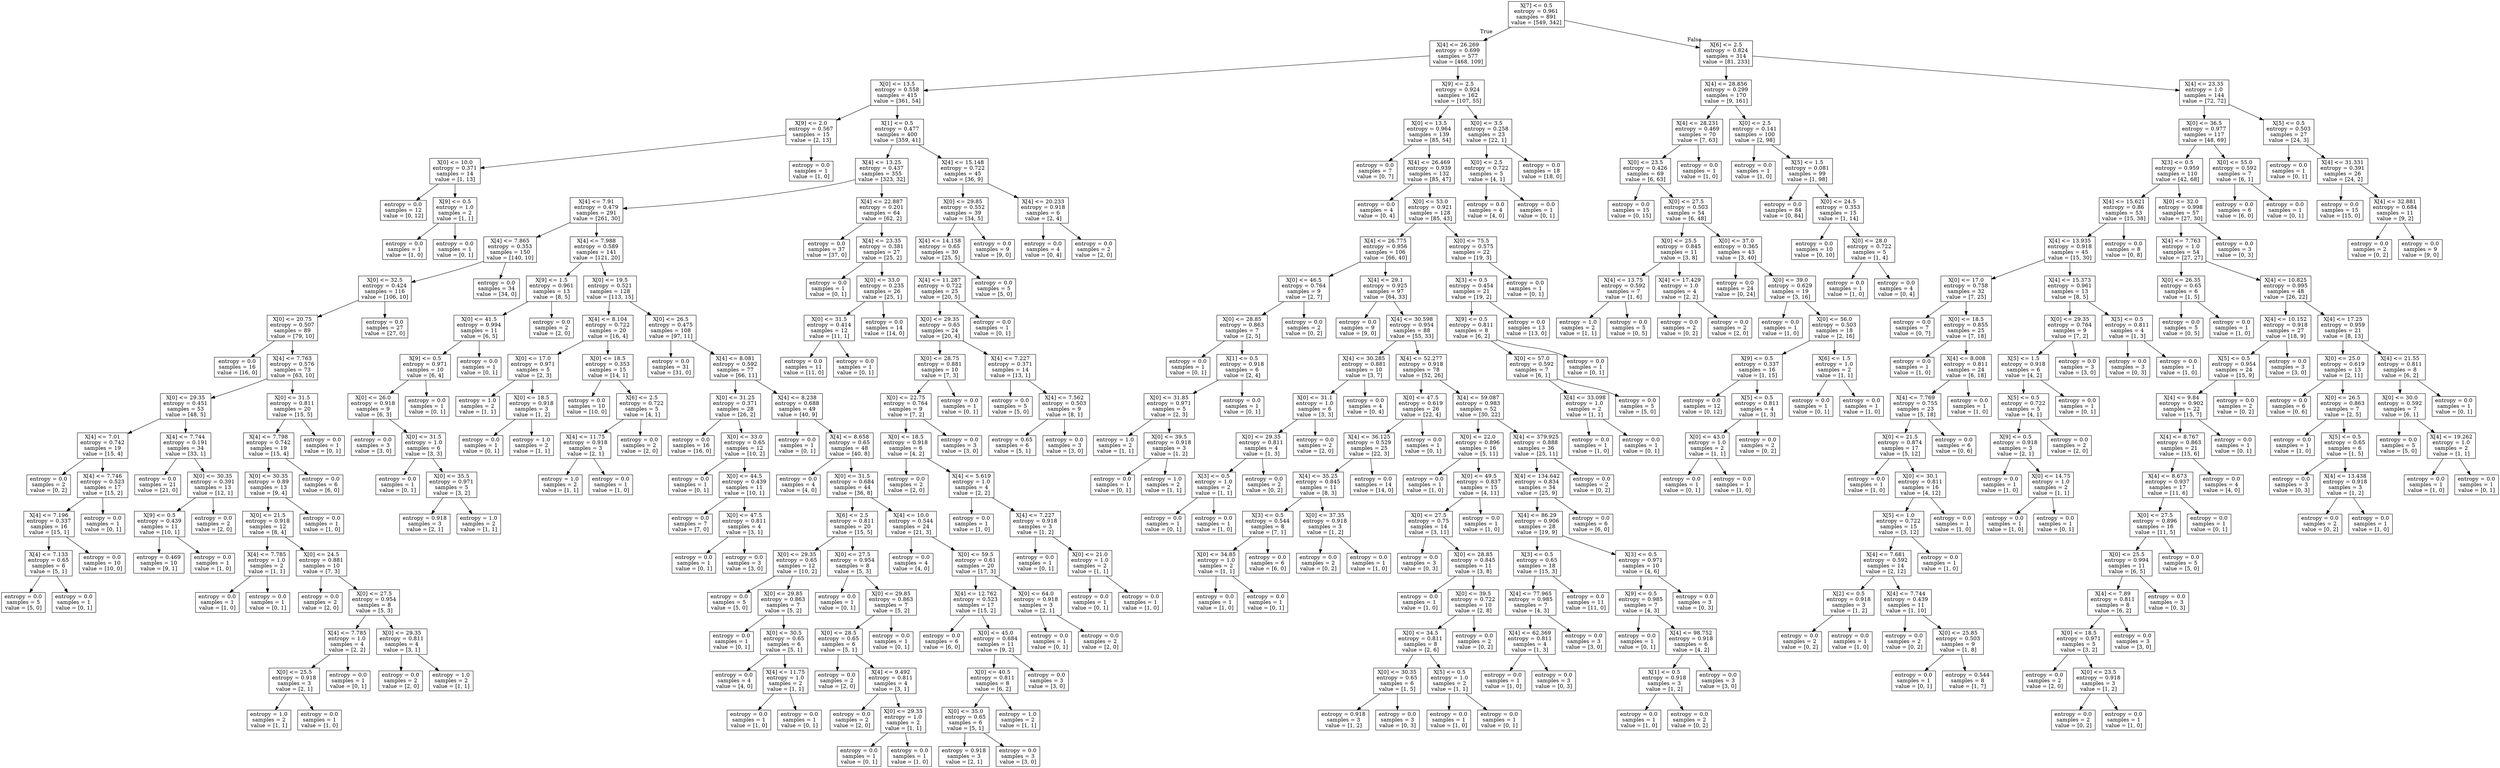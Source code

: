 digraph Tree {
node [shape=box] ;
0 [label="X[7] <= 0.5\nentropy = 0.961\nsamples = 891\nvalue = [549, 342]"] ;
1 [label="X[4] <= 26.269\nentropy = 0.699\nsamples = 577\nvalue = [468, 109]"] ;
0 -> 1 [labeldistance=2.5, labelangle=45, headlabel="True"] ;
2 [label="X[0] <= 13.5\nentropy = 0.558\nsamples = 415\nvalue = [361, 54]"] ;
1 -> 2 ;
3 [label="X[9] <= 2.0\nentropy = 0.567\nsamples = 15\nvalue = [2, 13]"] ;
2 -> 3 ;
4 [label="X[0] <= 10.0\nentropy = 0.371\nsamples = 14\nvalue = [1, 13]"] ;
3 -> 4 ;
5 [label="entropy = 0.0\nsamples = 12\nvalue = [0, 12]"] ;
4 -> 5 ;
6 [label="X[9] <= 0.5\nentropy = 1.0\nsamples = 2\nvalue = [1, 1]"] ;
4 -> 6 ;
7 [label="entropy = 0.0\nsamples = 1\nvalue = [1, 0]"] ;
6 -> 7 ;
8 [label="entropy = 0.0\nsamples = 1\nvalue = [0, 1]"] ;
6 -> 8 ;
9 [label="entropy = 0.0\nsamples = 1\nvalue = [1, 0]"] ;
3 -> 9 ;
10 [label="X[1] <= 0.5\nentropy = 0.477\nsamples = 400\nvalue = [359, 41]"] ;
2 -> 10 ;
11 [label="X[4] <= 13.25\nentropy = 0.437\nsamples = 355\nvalue = [323, 32]"] ;
10 -> 11 ;
12 [label="X[4] <= 7.91\nentropy = 0.479\nsamples = 291\nvalue = [261, 30]"] ;
11 -> 12 ;
13 [label="X[4] <= 7.865\nentropy = 0.353\nsamples = 150\nvalue = [140, 10]"] ;
12 -> 13 ;
14 [label="X[0] <= 32.5\nentropy = 0.424\nsamples = 116\nvalue = [106, 10]"] ;
13 -> 14 ;
15 [label="X[0] <= 20.75\nentropy = 0.507\nsamples = 89\nvalue = [79, 10]"] ;
14 -> 15 ;
16 [label="entropy = 0.0\nsamples = 16\nvalue = [16, 0]"] ;
15 -> 16 ;
17 [label="X[4] <= 7.763\nentropy = 0.576\nsamples = 73\nvalue = [63, 10]"] ;
15 -> 17 ;
18 [label="X[0] <= 29.35\nentropy = 0.451\nsamples = 53\nvalue = [48, 5]"] ;
17 -> 18 ;
19 [label="X[4] <= 7.01\nentropy = 0.742\nsamples = 19\nvalue = [15, 4]"] ;
18 -> 19 ;
20 [label="entropy = 0.0\nsamples = 2\nvalue = [0, 2]"] ;
19 -> 20 ;
21 [label="X[4] <= 7.746\nentropy = 0.523\nsamples = 17\nvalue = [15, 2]"] ;
19 -> 21 ;
22 [label="X[4] <= 7.196\nentropy = 0.337\nsamples = 16\nvalue = [15, 1]"] ;
21 -> 22 ;
23 [label="X[4] <= 7.133\nentropy = 0.65\nsamples = 6\nvalue = [5, 1]"] ;
22 -> 23 ;
24 [label="entropy = 0.0\nsamples = 5\nvalue = [5, 0]"] ;
23 -> 24 ;
25 [label="entropy = 0.0\nsamples = 1\nvalue = [0, 1]"] ;
23 -> 25 ;
26 [label="entropy = 0.0\nsamples = 10\nvalue = [10, 0]"] ;
22 -> 26 ;
27 [label="entropy = 0.0\nsamples = 1\nvalue = [0, 1]"] ;
21 -> 27 ;
28 [label="X[4] <= 7.744\nentropy = 0.191\nsamples = 34\nvalue = [33, 1]"] ;
18 -> 28 ;
29 [label="entropy = 0.0\nsamples = 21\nvalue = [21, 0]"] ;
28 -> 29 ;
30 [label="X[0] <= 30.35\nentropy = 0.391\nsamples = 13\nvalue = [12, 1]"] ;
28 -> 30 ;
31 [label="X[9] <= 0.5\nentropy = 0.439\nsamples = 11\nvalue = [10, 1]"] ;
30 -> 31 ;
32 [label="entropy = 0.469\nsamples = 10\nvalue = [9, 1]"] ;
31 -> 32 ;
33 [label="entropy = 0.0\nsamples = 1\nvalue = [1, 0]"] ;
31 -> 33 ;
34 [label="entropy = 0.0\nsamples = 2\nvalue = [2, 0]"] ;
30 -> 34 ;
35 [label="X[0] <= 31.5\nentropy = 0.811\nsamples = 20\nvalue = [15, 5]"] ;
17 -> 35 ;
36 [label="X[4] <= 7.798\nentropy = 0.742\nsamples = 19\nvalue = [15, 4]"] ;
35 -> 36 ;
37 [label="X[0] <= 30.35\nentropy = 0.89\nsamples = 13\nvalue = [9, 4]"] ;
36 -> 37 ;
38 [label="X[0] <= 21.5\nentropy = 0.918\nsamples = 12\nvalue = [8, 4]"] ;
37 -> 38 ;
39 [label="X[4] <= 7.785\nentropy = 1.0\nsamples = 2\nvalue = [1, 1]"] ;
38 -> 39 ;
40 [label="entropy = 0.0\nsamples = 1\nvalue = [1, 0]"] ;
39 -> 40 ;
41 [label="entropy = 0.0\nsamples = 1\nvalue = [0, 1]"] ;
39 -> 41 ;
42 [label="X[0] <= 24.5\nentropy = 0.881\nsamples = 10\nvalue = [7, 3]"] ;
38 -> 42 ;
43 [label="entropy = 0.0\nsamples = 2\nvalue = [2, 0]"] ;
42 -> 43 ;
44 [label="X[0] <= 27.5\nentropy = 0.954\nsamples = 8\nvalue = [5, 3]"] ;
42 -> 44 ;
45 [label="X[4] <= 7.785\nentropy = 1.0\nsamples = 4\nvalue = [2, 2]"] ;
44 -> 45 ;
46 [label="X[0] <= 25.5\nentropy = 0.918\nsamples = 3\nvalue = [2, 1]"] ;
45 -> 46 ;
47 [label="entropy = 1.0\nsamples = 2\nvalue = [1, 1]"] ;
46 -> 47 ;
48 [label="entropy = 0.0\nsamples = 1\nvalue = [1, 0]"] ;
46 -> 48 ;
49 [label="entropy = 0.0\nsamples = 1\nvalue = [0, 1]"] ;
45 -> 49 ;
50 [label="X[0] <= 29.35\nentropy = 0.811\nsamples = 4\nvalue = [3, 1]"] ;
44 -> 50 ;
51 [label="entropy = 0.0\nsamples = 2\nvalue = [2, 0]"] ;
50 -> 51 ;
52 [label="entropy = 1.0\nsamples = 2\nvalue = [1, 1]"] ;
50 -> 52 ;
53 [label="entropy = 0.0\nsamples = 1\nvalue = [1, 0]"] ;
37 -> 53 ;
54 [label="entropy = 0.0\nsamples = 6\nvalue = [6, 0]"] ;
36 -> 54 ;
55 [label="entropy = 0.0\nsamples = 1\nvalue = [0, 1]"] ;
35 -> 55 ;
56 [label="entropy = 0.0\nsamples = 27\nvalue = [27, 0]"] ;
14 -> 56 ;
57 [label="entropy = 0.0\nsamples = 34\nvalue = [34, 0]"] ;
13 -> 57 ;
58 [label="X[4] <= 7.988\nentropy = 0.589\nsamples = 141\nvalue = [121, 20]"] ;
12 -> 58 ;
59 [label="X[9] <= 1.5\nentropy = 0.961\nsamples = 13\nvalue = [8, 5]"] ;
58 -> 59 ;
60 [label="X[0] <= 41.5\nentropy = 0.994\nsamples = 11\nvalue = [6, 5]"] ;
59 -> 60 ;
61 [label="X[9] <= 0.5\nentropy = 0.971\nsamples = 10\nvalue = [6, 4]"] ;
60 -> 61 ;
62 [label="X[0] <= 26.0\nentropy = 0.918\nsamples = 9\nvalue = [6, 3]"] ;
61 -> 62 ;
63 [label="entropy = 0.0\nsamples = 3\nvalue = [3, 0]"] ;
62 -> 63 ;
64 [label="X[0] <= 31.5\nentropy = 1.0\nsamples = 6\nvalue = [3, 3]"] ;
62 -> 64 ;
65 [label="entropy = 0.0\nsamples = 1\nvalue = [0, 1]"] ;
64 -> 65 ;
66 [label="X[0] <= 35.5\nentropy = 0.971\nsamples = 5\nvalue = [3, 2]"] ;
64 -> 66 ;
67 [label="entropy = 0.918\nsamples = 3\nvalue = [2, 1]"] ;
66 -> 67 ;
68 [label="entropy = 1.0\nsamples = 2\nvalue = [1, 1]"] ;
66 -> 68 ;
69 [label="entropy = 0.0\nsamples = 1\nvalue = [0, 1]"] ;
61 -> 69 ;
70 [label="entropy = 0.0\nsamples = 1\nvalue = [0, 1]"] ;
60 -> 70 ;
71 [label="entropy = 0.0\nsamples = 2\nvalue = [2, 0]"] ;
59 -> 71 ;
72 [label="X[0] <= 19.5\nentropy = 0.521\nsamples = 128\nvalue = [113, 15]"] ;
58 -> 72 ;
73 [label="X[4] <= 8.104\nentropy = 0.722\nsamples = 20\nvalue = [16, 4]"] ;
72 -> 73 ;
74 [label="X[0] <= 17.0\nentropy = 0.971\nsamples = 5\nvalue = [2, 3]"] ;
73 -> 74 ;
75 [label="entropy = 1.0\nsamples = 2\nvalue = [1, 1]"] ;
74 -> 75 ;
76 [label="X[0] <= 18.5\nentropy = 0.918\nsamples = 3\nvalue = [1, 2]"] ;
74 -> 76 ;
77 [label="entropy = 0.0\nsamples = 1\nvalue = [0, 1]"] ;
76 -> 77 ;
78 [label="entropy = 1.0\nsamples = 2\nvalue = [1, 1]"] ;
76 -> 78 ;
79 [label="X[0] <= 18.5\nentropy = 0.353\nsamples = 15\nvalue = [14, 1]"] ;
73 -> 79 ;
80 [label="entropy = 0.0\nsamples = 10\nvalue = [10, 0]"] ;
79 -> 80 ;
81 [label="X[6] <= 2.5\nentropy = 0.722\nsamples = 5\nvalue = [4, 1]"] ;
79 -> 81 ;
82 [label="X[4] <= 11.75\nentropy = 0.918\nsamples = 3\nvalue = [2, 1]"] ;
81 -> 82 ;
83 [label="entropy = 1.0\nsamples = 2\nvalue = [1, 1]"] ;
82 -> 83 ;
84 [label="entropy = 0.0\nsamples = 1\nvalue = [1, 0]"] ;
82 -> 84 ;
85 [label="entropy = 0.0\nsamples = 2\nvalue = [2, 0]"] ;
81 -> 85 ;
86 [label="X[0] <= 26.5\nentropy = 0.475\nsamples = 108\nvalue = [97, 11]"] ;
72 -> 86 ;
87 [label="entropy = 0.0\nsamples = 31\nvalue = [31, 0]"] ;
86 -> 87 ;
88 [label="X[4] <= 8.081\nentropy = 0.592\nsamples = 77\nvalue = [66, 11]"] ;
86 -> 88 ;
89 [label="X[0] <= 31.25\nentropy = 0.371\nsamples = 28\nvalue = [26, 2]"] ;
88 -> 89 ;
90 [label="entropy = 0.0\nsamples = 16\nvalue = [16, 0]"] ;
89 -> 90 ;
91 [label="X[0] <= 33.0\nentropy = 0.65\nsamples = 12\nvalue = [10, 2]"] ;
89 -> 91 ;
92 [label="entropy = 0.0\nsamples = 1\nvalue = [0, 1]"] ;
91 -> 92 ;
93 [label="X[0] <= 44.5\nentropy = 0.439\nsamples = 11\nvalue = [10, 1]"] ;
91 -> 93 ;
94 [label="entropy = 0.0\nsamples = 7\nvalue = [7, 0]"] ;
93 -> 94 ;
95 [label="X[0] <= 47.5\nentropy = 0.811\nsamples = 4\nvalue = [3, 1]"] ;
93 -> 95 ;
96 [label="entropy = 0.0\nsamples = 1\nvalue = [0, 1]"] ;
95 -> 96 ;
97 [label="entropy = 0.0\nsamples = 3\nvalue = [3, 0]"] ;
95 -> 97 ;
98 [label="X[4] <= 8.238\nentropy = 0.688\nsamples = 49\nvalue = [40, 9]"] ;
88 -> 98 ;
99 [label="entropy = 0.0\nsamples = 1\nvalue = [0, 1]"] ;
98 -> 99 ;
100 [label="X[4] <= 8.658\nentropy = 0.65\nsamples = 48\nvalue = [40, 8]"] ;
98 -> 100 ;
101 [label="entropy = 0.0\nsamples = 4\nvalue = [4, 0]"] ;
100 -> 101 ;
102 [label="X[0] <= 31.5\nentropy = 0.684\nsamples = 44\nvalue = [36, 8]"] ;
100 -> 102 ;
103 [label="X[6] <= 2.5\nentropy = 0.811\nsamples = 20\nvalue = [15, 5]"] ;
102 -> 103 ;
104 [label="X[0] <= 29.35\nentropy = 0.65\nsamples = 12\nvalue = [10, 2]"] ;
103 -> 104 ;
105 [label="entropy = 0.0\nsamples = 5\nvalue = [5, 0]"] ;
104 -> 105 ;
106 [label="X[0] <= 29.85\nentropy = 0.863\nsamples = 7\nvalue = [5, 2]"] ;
104 -> 106 ;
107 [label="entropy = 0.0\nsamples = 1\nvalue = [0, 1]"] ;
106 -> 107 ;
108 [label="X[0] <= 30.5\nentropy = 0.65\nsamples = 6\nvalue = [5, 1]"] ;
106 -> 108 ;
109 [label="entropy = 0.0\nsamples = 4\nvalue = [4, 0]"] ;
108 -> 109 ;
110 [label="X[4] <= 11.75\nentropy = 1.0\nsamples = 2\nvalue = [1, 1]"] ;
108 -> 110 ;
111 [label="entropy = 0.0\nsamples = 1\nvalue = [1, 0]"] ;
110 -> 111 ;
112 [label="entropy = 0.0\nsamples = 1\nvalue = [0, 1]"] ;
110 -> 112 ;
113 [label="X[0] <= 27.5\nentropy = 0.954\nsamples = 8\nvalue = [5, 3]"] ;
103 -> 113 ;
114 [label="entropy = 0.0\nsamples = 1\nvalue = [0, 1]"] ;
113 -> 114 ;
115 [label="X[0] <= 29.85\nentropy = 0.863\nsamples = 7\nvalue = [5, 2]"] ;
113 -> 115 ;
116 [label="X[0] <= 28.5\nentropy = 0.65\nsamples = 6\nvalue = [5, 1]"] ;
115 -> 116 ;
117 [label="entropy = 0.0\nsamples = 2\nvalue = [2, 0]"] ;
116 -> 117 ;
118 [label="X[4] <= 9.492\nentropy = 0.811\nsamples = 4\nvalue = [3, 1]"] ;
116 -> 118 ;
119 [label="entropy = 0.0\nsamples = 2\nvalue = [2, 0]"] ;
118 -> 119 ;
120 [label="X[0] <= 29.35\nentropy = 1.0\nsamples = 2\nvalue = [1, 1]"] ;
118 -> 120 ;
121 [label="entropy = 0.0\nsamples = 1\nvalue = [0, 1]"] ;
120 -> 121 ;
122 [label="entropy = 0.0\nsamples = 1\nvalue = [1, 0]"] ;
120 -> 122 ;
123 [label="entropy = 0.0\nsamples = 1\nvalue = [0, 1]"] ;
115 -> 123 ;
124 [label="X[4] <= 10.0\nentropy = 0.544\nsamples = 24\nvalue = [21, 3]"] ;
102 -> 124 ;
125 [label="entropy = 0.0\nsamples = 4\nvalue = [4, 0]"] ;
124 -> 125 ;
126 [label="X[0] <= 59.5\nentropy = 0.61\nsamples = 20\nvalue = [17, 3]"] ;
124 -> 126 ;
127 [label="X[4] <= 12.762\nentropy = 0.523\nsamples = 17\nvalue = [15, 2]"] ;
126 -> 127 ;
128 [label="entropy = 0.0\nsamples = 6\nvalue = [6, 0]"] ;
127 -> 128 ;
129 [label="X[0] <= 45.0\nentropy = 0.684\nsamples = 11\nvalue = [9, 2]"] ;
127 -> 129 ;
130 [label="X[0] <= 40.5\nentropy = 0.811\nsamples = 8\nvalue = [6, 2]"] ;
129 -> 130 ;
131 [label="X[0] <= 35.0\nentropy = 0.65\nsamples = 6\nvalue = [5, 1]"] ;
130 -> 131 ;
132 [label="entropy = 0.918\nsamples = 3\nvalue = [2, 1]"] ;
131 -> 132 ;
133 [label="entropy = 0.0\nsamples = 3\nvalue = [3, 0]"] ;
131 -> 133 ;
134 [label="entropy = 1.0\nsamples = 2\nvalue = [1, 1]"] ;
130 -> 134 ;
135 [label="entropy = 0.0\nsamples = 3\nvalue = [3, 0]"] ;
129 -> 135 ;
136 [label="X[0] <= 64.0\nentropy = 0.918\nsamples = 3\nvalue = [2, 1]"] ;
126 -> 136 ;
137 [label="entropy = 0.0\nsamples = 1\nvalue = [0, 1]"] ;
136 -> 137 ;
138 [label="entropy = 0.0\nsamples = 2\nvalue = [2, 0]"] ;
136 -> 138 ;
139 [label="X[4] <= 22.887\nentropy = 0.201\nsamples = 64\nvalue = [62, 2]"] ;
11 -> 139 ;
140 [label="entropy = 0.0\nsamples = 37\nvalue = [37, 0]"] ;
139 -> 140 ;
141 [label="X[4] <= 23.35\nentropy = 0.381\nsamples = 27\nvalue = [25, 2]"] ;
139 -> 141 ;
142 [label="entropy = 0.0\nsamples = 1\nvalue = [0, 1]"] ;
141 -> 142 ;
143 [label="X[0] <= 33.0\nentropy = 0.235\nsamples = 26\nvalue = [25, 1]"] ;
141 -> 143 ;
144 [label="X[0] <= 31.5\nentropy = 0.414\nsamples = 12\nvalue = [11, 1]"] ;
143 -> 144 ;
145 [label="entropy = 0.0\nsamples = 11\nvalue = [11, 0]"] ;
144 -> 145 ;
146 [label="entropy = 0.0\nsamples = 1\nvalue = [0, 1]"] ;
144 -> 146 ;
147 [label="entropy = 0.0\nsamples = 14\nvalue = [14, 0]"] ;
143 -> 147 ;
148 [label="X[4] <= 15.148\nentropy = 0.722\nsamples = 45\nvalue = [36, 9]"] ;
10 -> 148 ;
149 [label="X[0] <= 29.85\nentropy = 0.552\nsamples = 39\nvalue = [34, 5]"] ;
148 -> 149 ;
150 [label="X[4] <= 14.158\nentropy = 0.65\nsamples = 30\nvalue = [25, 5]"] ;
149 -> 150 ;
151 [label="X[4] <= 11.287\nentropy = 0.722\nsamples = 25\nvalue = [20, 5]"] ;
150 -> 151 ;
152 [label="X[0] <= 29.35\nentropy = 0.65\nsamples = 24\nvalue = [20, 4]"] ;
151 -> 152 ;
153 [label="X[0] <= 28.75\nentropy = 0.881\nsamples = 10\nvalue = [7, 3]"] ;
152 -> 153 ;
154 [label="X[0] <= 22.75\nentropy = 0.764\nsamples = 9\nvalue = [7, 2]"] ;
153 -> 154 ;
155 [label="X[0] <= 18.5\nentropy = 0.918\nsamples = 6\nvalue = [4, 2]"] ;
154 -> 155 ;
156 [label="entropy = 0.0\nsamples = 2\nvalue = [2, 0]"] ;
155 -> 156 ;
157 [label="X[4] <= 5.619\nentropy = 1.0\nsamples = 4\nvalue = [2, 2]"] ;
155 -> 157 ;
158 [label="entropy = 0.0\nsamples = 1\nvalue = [1, 0]"] ;
157 -> 158 ;
159 [label="X[4] <= 7.227\nentropy = 0.918\nsamples = 3\nvalue = [1, 2]"] ;
157 -> 159 ;
160 [label="entropy = 0.0\nsamples = 1\nvalue = [0, 1]"] ;
159 -> 160 ;
161 [label="X[0] <= 21.0\nentropy = 1.0\nsamples = 2\nvalue = [1, 1]"] ;
159 -> 161 ;
162 [label="entropy = 0.0\nsamples = 1\nvalue = [0, 1]"] ;
161 -> 162 ;
163 [label="entropy = 0.0\nsamples = 1\nvalue = [1, 0]"] ;
161 -> 163 ;
164 [label="entropy = 0.0\nsamples = 3\nvalue = [3, 0]"] ;
154 -> 164 ;
165 [label="entropy = 0.0\nsamples = 1\nvalue = [0, 1]"] ;
153 -> 165 ;
166 [label="X[4] <= 7.227\nentropy = 0.371\nsamples = 14\nvalue = [13, 1]"] ;
152 -> 166 ;
167 [label="entropy = 0.0\nsamples = 5\nvalue = [5, 0]"] ;
166 -> 167 ;
168 [label="X[4] <= 7.562\nentropy = 0.503\nsamples = 9\nvalue = [8, 1]"] ;
166 -> 168 ;
169 [label="entropy = 0.65\nsamples = 6\nvalue = [5, 1]"] ;
168 -> 169 ;
170 [label="entropy = 0.0\nsamples = 3\nvalue = [3, 0]"] ;
168 -> 170 ;
171 [label="entropy = 0.0\nsamples = 1\nvalue = [0, 1]"] ;
151 -> 171 ;
172 [label="entropy = 0.0\nsamples = 5\nvalue = [5, 0]"] ;
150 -> 172 ;
173 [label="entropy = 0.0\nsamples = 9\nvalue = [9, 0]"] ;
149 -> 173 ;
174 [label="X[4] <= 20.233\nentropy = 0.918\nsamples = 6\nvalue = [2, 4]"] ;
148 -> 174 ;
175 [label="entropy = 0.0\nsamples = 4\nvalue = [0, 4]"] ;
174 -> 175 ;
176 [label="entropy = 0.0\nsamples = 2\nvalue = [2, 0]"] ;
174 -> 176 ;
177 [label="X[9] <= 2.5\nentropy = 0.924\nsamples = 162\nvalue = [107, 55]"] ;
1 -> 177 ;
178 [label="X[0] <= 13.5\nentropy = 0.964\nsamples = 139\nvalue = [85, 54]"] ;
177 -> 178 ;
179 [label="entropy = 0.0\nsamples = 7\nvalue = [0, 7]"] ;
178 -> 179 ;
180 [label="X[4] <= 26.469\nentropy = 0.939\nsamples = 132\nvalue = [85, 47]"] ;
178 -> 180 ;
181 [label="entropy = 0.0\nsamples = 4\nvalue = [0, 4]"] ;
180 -> 181 ;
182 [label="X[0] <= 53.0\nentropy = 0.921\nsamples = 128\nvalue = [85, 43]"] ;
180 -> 182 ;
183 [label="X[4] <= 26.775\nentropy = 0.956\nsamples = 106\nvalue = [66, 40]"] ;
182 -> 183 ;
184 [label="X[0] <= 46.5\nentropy = 0.764\nsamples = 9\nvalue = [2, 7]"] ;
183 -> 184 ;
185 [label="X[0] <= 28.85\nentropy = 0.863\nsamples = 7\nvalue = [2, 5]"] ;
184 -> 185 ;
186 [label="entropy = 0.0\nsamples = 1\nvalue = [0, 1]"] ;
185 -> 186 ;
187 [label="X[1] <= 0.5\nentropy = 0.918\nsamples = 6\nvalue = [2, 4]"] ;
185 -> 187 ;
188 [label="X[0] <= 31.85\nentropy = 0.971\nsamples = 5\nvalue = [2, 3]"] ;
187 -> 188 ;
189 [label="entropy = 1.0\nsamples = 2\nvalue = [1, 1]"] ;
188 -> 189 ;
190 [label="X[0] <= 39.5\nentropy = 0.918\nsamples = 3\nvalue = [1, 2]"] ;
188 -> 190 ;
191 [label="entropy = 0.0\nsamples = 1\nvalue = [0, 1]"] ;
190 -> 191 ;
192 [label="entropy = 1.0\nsamples = 2\nvalue = [1, 1]"] ;
190 -> 192 ;
193 [label="entropy = 0.0\nsamples = 1\nvalue = [0, 1]"] ;
187 -> 193 ;
194 [label="entropy = 0.0\nsamples = 2\nvalue = [0, 2]"] ;
184 -> 194 ;
195 [label="X[4] <= 29.1\nentropy = 0.925\nsamples = 97\nvalue = [64, 33]"] ;
183 -> 195 ;
196 [label="entropy = 0.0\nsamples = 9\nvalue = [9, 0]"] ;
195 -> 196 ;
197 [label="X[4] <= 30.598\nentropy = 0.954\nsamples = 88\nvalue = [55, 33]"] ;
195 -> 197 ;
198 [label="X[4] <= 30.285\nentropy = 0.881\nsamples = 10\nvalue = [3, 7]"] ;
197 -> 198 ;
199 [label="X[0] <= 31.1\nentropy = 1.0\nsamples = 6\nvalue = [3, 3]"] ;
198 -> 199 ;
200 [label="X[0] <= 29.35\nentropy = 0.811\nsamples = 4\nvalue = [1, 3]"] ;
199 -> 200 ;
201 [label="X[3] <= 0.5\nentropy = 1.0\nsamples = 2\nvalue = [1, 1]"] ;
200 -> 201 ;
202 [label="entropy = 0.0\nsamples = 1\nvalue = [0, 1]"] ;
201 -> 202 ;
203 [label="entropy = 0.0\nsamples = 1\nvalue = [1, 0]"] ;
201 -> 203 ;
204 [label="entropy = 0.0\nsamples = 2\nvalue = [0, 2]"] ;
200 -> 204 ;
205 [label="entropy = 0.0\nsamples = 2\nvalue = [2, 0]"] ;
199 -> 205 ;
206 [label="entropy = 0.0\nsamples = 4\nvalue = [0, 4]"] ;
198 -> 206 ;
207 [label="X[4] <= 52.277\nentropy = 0.918\nsamples = 78\nvalue = [52, 26]"] ;
197 -> 207 ;
208 [label="X[0] <= 47.5\nentropy = 0.619\nsamples = 26\nvalue = [22, 4]"] ;
207 -> 208 ;
209 [label="X[4] <= 36.125\nentropy = 0.529\nsamples = 25\nvalue = [22, 3]"] ;
208 -> 209 ;
210 [label="X[4] <= 35.25\nentropy = 0.845\nsamples = 11\nvalue = [8, 3]"] ;
209 -> 210 ;
211 [label="X[3] <= 0.5\nentropy = 0.544\nsamples = 8\nvalue = [7, 1]"] ;
210 -> 211 ;
212 [label="X[0] <= 34.85\nentropy = 1.0\nsamples = 2\nvalue = [1, 1]"] ;
211 -> 212 ;
213 [label="entropy = 0.0\nsamples = 1\nvalue = [1, 0]"] ;
212 -> 213 ;
214 [label="entropy = 0.0\nsamples = 1\nvalue = [0, 1]"] ;
212 -> 214 ;
215 [label="entropy = 0.0\nsamples = 6\nvalue = [6, 0]"] ;
211 -> 215 ;
216 [label="X[0] <= 37.35\nentropy = 0.918\nsamples = 3\nvalue = [1, 2]"] ;
210 -> 216 ;
217 [label="entropy = 0.0\nsamples = 2\nvalue = [0, 2]"] ;
216 -> 217 ;
218 [label="entropy = 0.0\nsamples = 1\nvalue = [1, 0]"] ;
216 -> 218 ;
219 [label="entropy = 0.0\nsamples = 14\nvalue = [14, 0]"] ;
209 -> 219 ;
220 [label="entropy = 0.0\nsamples = 1\nvalue = [0, 1]"] ;
208 -> 220 ;
221 [label="X[4] <= 59.087\nentropy = 0.983\nsamples = 52\nvalue = [30, 22]"] ;
207 -> 221 ;
222 [label="X[0] <= 22.0\nentropy = 0.896\nsamples = 16\nvalue = [5, 11]"] ;
221 -> 222 ;
223 [label="entropy = 0.0\nsamples = 1\nvalue = [1, 0]"] ;
222 -> 223 ;
224 [label="X[0] <= 49.5\nentropy = 0.837\nsamples = 15\nvalue = [4, 11]"] ;
222 -> 224 ;
225 [label="X[0] <= 27.5\nentropy = 0.75\nsamples = 14\nvalue = [3, 11]"] ;
224 -> 225 ;
226 [label="entropy = 0.0\nsamples = 3\nvalue = [0, 3]"] ;
225 -> 226 ;
227 [label="X[0] <= 28.85\nentropy = 0.845\nsamples = 11\nvalue = [3, 8]"] ;
225 -> 227 ;
228 [label="entropy = 0.0\nsamples = 1\nvalue = [1, 0]"] ;
227 -> 228 ;
229 [label="X[0] <= 39.5\nentropy = 0.722\nsamples = 10\nvalue = [2, 8]"] ;
227 -> 229 ;
230 [label="X[0] <= 34.5\nentropy = 0.811\nsamples = 8\nvalue = [2, 6]"] ;
229 -> 230 ;
231 [label="X[0] <= 30.35\nentropy = 0.65\nsamples = 6\nvalue = [1, 5]"] ;
230 -> 231 ;
232 [label="entropy = 0.918\nsamples = 3\nvalue = [1, 2]"] ;
231 -> 232 ;
233 [label="entropy = 0.0\nsamples = 3\nvalue = [0, 3]"] ;
231 -> 233 ;
234 [label="X[5] <= 0.5\nentropy = 1.0\nsamples = 2\nvalue = [1, 1]"] ;
230 -> 234 ;
235 [label="entropy = 0.0\nsamples = 1\nvalue = [1, 0]"] ;
234 -> 235 ;
236 [label="entropy = 0.0\nsamples = 1\nvalue = [0, 1]"] ;
234 -> 236 ;
237 [label="entropy = 0.0\nsamples = 2\nvalue = [0, 2]"] ;
229 -> 237 ;
238 [label="entropy = 0.0\nsamples = 1\nvalue = [1, 0]"] ;
224 -> 238 ;
239 [label="X[4] <= 379.925\nentropy = 0.888\nsamples = 36\nvalue = [25, 11]"] ;
221 -> 239 ;
240 [label="X[4] <= 134.642\nentropy = 0.834\nsamples = 34\nvalue = [25, 9]"] ;
239 -> 240 ;
241 [label="X[4] <= 86.29\nentropy = 0.906\nsamples = 28\nvalue = [19, 9]"] ;
240 -> 241 ;
242 [label="X[3] <= 0.5\nentropy = 0.65\nsamples = 18\nvalue = [15, 3]"] ;
241 -> 242 ;
243 [label="X[4] <= 77.965\nentropy = 0.985\nsamples = 7\nvalue = [4, 3]"] ;
242 -> 243 ;
244 [label="X[4] <= 62.369\nentropy = 0.811\nsamples = 4\nvalue = [1, 3]"] ;
243 -> 244 ;
245 [label="entropy = 0.0\nsamples = 1\nvalue = [1, 0]"] ;
244 -> 245 ;
246 [label="entropy = 0.0\nsamples = 3\nvalue = [0, 3]"] ;
244 -> 246 ;
247 [label="entropy = 0.0\nsamples = 3\nvalue = [3, 0]"] ;
243 -> 247 ;
248 [label="entropy = 0.0\nsamples = 11\nvalue = [11, 0]"] ;
242 -> 248 ;
249 [label="X[3] <= 0.5\nentropy = 0.971\nsamples = 10\nvalue = [4, 6]"] ;
241 -> 249 ;
250 [label="X[9] <= 0.5\nentropy = 0.985\nsamples = 7\nvalue = [4, 3]"] ;
249 -> 250 ;
251 [label="entropy = 0.0\nsamples = 1\nvalue = [0, 1]"] ;
250 -> 251 ;
252 [label="X[4] <= 98.752\nentropy = 0.918\nsamples = 6\nvalue = [4, 2]"] ;
250 -> 252 ;
253 [label="X[1] <= 0.5\nentropy = 0.918\nsamples = 3\nvalue = [1, 2]"] ;
252 -> 253 ;
254 [label="entropy = 0.0\nsamples = 1\nvalue = [1, 0]"] ;
253 -> 254 ;
255 [label="entropy = 0.0\nsamples = 2\nvalue = [0, 2]"] ;
253 -> 255 ;
256 [label="entropy = 0.0\nsamples = 3\nvalue = [3, 0]"] ;
252 -> 256 ;
257 [label="entropy = 0.0\nsamples = 3\nvalue = [0, 3]"] ;
249 -> 257 ;
258 [label="entropy = 0.0\nsamples = 6\nvalue = [6, 0]"] ;
240 -> 258 ;
259 [label="entropy = 0.0\nsamples = 2\nvalue = [0, 2]"] ;
239 -> 259 ;
260 [label="X[0] <= 75.5\nentropy = 0.575\nsamples = 22\nvalue = [19, 3]"] ;
182 -> 260 ;
261 [label="X[3] <= 0.5\nentropy = 0.454\nsamples = 21\nvalue = [19, 2]"] ;
260 -> 261 ;
262 [label="X[9] <= 0.5\nentropy = 0.811\nsamples = 8\nvalue = [6, 2]"] ;
261 -> 262 ;
263 [label="X[0] <= 57.0\nentropy = 0.592\nsamples = 7\nvalue = [6, 1]"] ;
262 -> 263 ;
264 [label="X[4] <= 33.098\nentropy = 1.0\nsamples = 2\nvalue = [1, 1]"] ;
263 -> 264 ;
265 [label="entropy = 0.0\nsamples = 1\nvalue = [1, 0]"] ;
264 -> 265 ;
266 [label="entropy = 0.0\nsamples = 1\nvalue = [0, 1]"] ;
264 -> 266 ;
267 [label="entropy = 0.0\nsamples = 5\nvalue = [5, 0]"] ;
263 -> 267 ;
268 [label="entropy = 0.0\nsamples = 1\nvalue = [0, 1]"] ;
262 -> 268 ;
269 [label="entropy = 0.0\nsamples = 13\nvalue = [13, 0]"] ;
261 -> 269 ;
270 [label="entropy = 0.0\nsamples = 1\nvalue = [0, 1]"] ;
260 -> 270 ;
271 [label="X[0] <= 3.5\nentropy = 0.258\nsamples = 23\nvalue = [22, 1]"] ;
177 -> 271 ;
272 [label="X[0] <= 2.5\nentropy = 0.722\nsamples = 5\nvalue = [4, 1]"] ;
271 -> 272 ;
273 [label="entropy = 0.0\nsamples = 4\nvalue = [4, 0]"] ;
272 -> 273 ;
274 [label="entropy = 0.0\nsamples = 1\nvalue = [0, 1]"] ;
272 -> 274 ;
275 [label="entropy = 0.0\nsamples = 18\nvalue = [18, 0]"] ;
271 -> 275 ;
276 [label="X[6] <= 2.5\nentropy = 0.824\nsamples = 314\nvalue = [81, 233]"] ;
0 -> 276 [labeldistance=2.5, labelangle=-45, headlabel="False"] ;
277 [label="X[4] <= 28.856\nentropy = 0.299\nsamples = 170\nvalue = [9, 161]"] ;
276 -> 277 ;
278 [label="X[4] <= 28.231\nentropy = 0.469\nsamples = 70\nvalue = [7, 63]"] ;
277 -> 278 ;
279 [label="X[0] <= 23.5\nentropy = 0.426\nsamples = 69\nvalue = [6, 63]"] ;
278 -> 279 ;
280 [label="entropy = 0.0\nsamples = 15\nvalue = [0, 15]"] ;
279 -> 280 ;
281 [label="X[0] <= 27.5\nentropy = 0.503\nsamples = 54\nvalue = [6, 48]"] ;
279 -> 281 ;
282 [label="X[0] <= 25.5\nentropy = 0.845\nsamples = 11\nvalue = [3, 8]"] ;
281 -> 282 ;
283 [label="X[4] <= 13.75\nentropy = 0.592\nsamples = 7\nvalue = [1, 6]"] ;
282 -> 283 ;
284 [label="entropy = 1.0\nsamples = 2\nvalue = [1, 1]"] ;
283 -> 284 ;
285 [label="entropy = 0.0\nsamples = 5\nvalue = [0, 5]"] ;
283 -> 285 ;
286 [label="X[4] <= 17.429\nentropy = 1.0\nsamples = 4\nvalue = [2, 2]"] ;
282 -> 286 ;
287 [label="entropy = 0.0\nsamples = 2\nvalue = [0, 2]"] ;
286 -> 287 ;
288 [label="entropy = 0.0\nsamples = 2\nvalue = [2, 0]"] ;
286 -> 288 ;
289 [label="X[0] <= 37.0\nentropy = 0.365\nsamples = 43\nvalue = [3, 40]"] ;
281 -> 289 ;
290 [label="entropy = 0.0\nsamples = 24\nvalue = [0, 24]"] ;
289 -> 290 ;
291 [label="X[0] <= 39.0\nentropy = 0.629\nsamples = 19\nvalue = [3, 16]"] ;
289 -> 291 ;
292 [label="entropy = 0.0\nsamples = 1\nvalue = [1, 0]"] ;
291 -> 292 ;
293 [label="X[0] <= 56.0\nentropy = 0.503\nsamples = 18\nvalue = [2, 16]"] ;
291 -> 293 ;
294 [label="X[9] <= 0.5\nentropy = 0.337\nsamples = 16\nvalue = [1, 15]"] ;
293 -> 294 ;
295 [label="entropy = 0.0\nsamples = 12\nvalue = [0, 12]"] ;
294 -> 295 ;
296 [label="X[5] <= 0.5\nentropy = 0.811\nsamples = 4\nvalue = [1, 3]"] ;
294 -> 296 ;
297 [label="X[0] <= 43.0\nentropy = 1.0\nsamples = 2\nvalue = [1, 1]"] ;
296 -> 297 ;
298 [label="entropy = 0.0\nsamples = 1\nvalue = [0, 1]"] ;
297 -> 298 ;
299 [label="entropy = 0.0\nsamples = 1\nvalue = [1, 0]"] ;
297 -> 299 ;
300 [label="entropy = 0.0\nsamples = 2\nvalue = [0, 2]"] ;
296 -> 300 ;
301 [label="X[6] <= 1.5\nentropy = 1.0\nsamples = 2\nvalue = [1, 1]"] ;
293 -> 301 ;
302 [label="entropy = 0.0\nsamples = 1\nvalue = [0, 1]"] ;
301 -> 302 ;
303 [label="entropy = 0.0\nsamples = 1\nvalue = [1, 0]"] ;
301 -> 303 ;
304 [label="entropy = 0.0\nsamples = 1\nvalue = [1, 0]"] ;
278 -> 304 ;
305 [label="X[0] <= 2.5\nentropy = 0.141\nsamples = 100\nvalue = [2, 98]"] ;
277 -> 305 ;
306 [label="entropy = 0.0\nsamples = 1\nvalue = [1, 0]"] ;
305 -> 306 ;
307 [label="X[5] <= 1.5\nentropy = 0.081\nsamples = 99\nvalue = [1, 98]"] ;
305 -> 307 ;
308 [label="entropy = 0.0\nsamples = 84\nvalue = [0, 84]"] ;
307 -> 308 ;
309 [label="X[0] <= 24.5\nentropy = 0.353\nsamples = 15\nvalue = [1, 14]"] ;
307 -> 309 ;
310 [label="entropy = 0.0\nsamples = 10\nvalue = [0, 10]"] ;
309 -> 310 ;
311 [label="X[0] <= 28.0\nentropy = 0.722\nsamples = 5\nvalue = [1, 4]"] ;
309 -> 311 ;
312 [label="entropy = 0.0\nsamples = 1\nvalue = [1, 0]"] ;
311 -> 312 ;
313 [label="entropy = 0.0\nsamples = 4\nvalue = [0, 4]"] ;
311 -> 313 ;
314 [label="X[4] <= 23.35\nentropy = 1.0\nsamples = 144\nvalue = [72, 72]"] ;
276 -> 314 ;
315 [label="X[0] <= 36.5\nentropy = 0.977\nsamples = 117\nvalue = [48, 69]"] ;
314 -> 315 ;
316 [label="X[3] <= 0.5\nentropy = 0.959\nsamples = 110\nvalue = [42, 68]"] ;
315 -> 316 ;
317 [label="X[4] <= 15.621\nentropy = 0.86\nsamples = 53\nvalue = [15, 38]"] ;
316 -> 317 ;
318 [label="X[4] <= 13.935\nentropy = 0.918\nsamples = 45\nvalue = [15, 30]"] ;
317 -> 318 ;
319 [label="X[0] <= 17.0\nentropy = 0.758\nsamples = 32\nvalue = [7, 25]"] ;
318 -> 319 ;
320 [label="entropy = 0.0\nsamples = 7\nvalue = [0, 7]"] ;
319 -> 320 ;
321 [label="X[0] <= 18.5\nentropy = 0.855\nsamples = 25\nvalue = [7, 18]"] ;
319 -> 321 ;
322 [label="entropy = 0.0\nsamples = 1\nvalue = [1, 0]"] ;
321 -> 322 ;
323 [label="X[4] <= 8.008\nentropy = 0.811\nsamples = 24\nvalue = [6, 18]"] ;
321 -> 323 ;
324 [label="X[4] <= 7.769\nentropy = 0.755\nsamples = 23\nvalue = [5, 18]"] ;
323 -> 324 ;
325 [label="X[0] <= 21.5\nentropy = 0.874\nsamples = 17\nvalue = [5, 12]"] ;
324 -> 325 ;
326 [label="entropy = 0.0\nsamples = 1\nvalue = [1, 0]"] ;
325 -> 326 ;
327 [label="X[0] <= 30.1\nentropy = 0.811\nsamples = 16\nvalue = [4, 12]"] ;
325 -> 327 ;
328 [label="X[5] <= 1.0\nentropy = 0.722\nsamples = 15\nvalue = [3, 12]"] ;
327 -> 328 ;
329 [label="X[4] <= 7.681\nentropy = 0.592\nsamples = 14\nvalue = [2, 12]"] ;
328 -> 329 ;
330 [label="X[2] <= 0.5\nentropy = 0.918\nsamples = 3\nvalue = [1, 2]"] ;
329 -> 330 ;
331 [label="entropy = 0.0\nsamples = 2\nvalue = [0, 2]"] ;
330 -> 331 ;
332 [label="entropy = 0.0\nsamples = 1\nvalue = [1, 0]"] ;
330 -> 332 ;
333 [label="X[4] <= 7.744\nentropy = 0.439\nsamples = 11\nvalue = [1, 10]"] ;
329 -> 333 ;
334 [label="entropy = 0.0\nsamples = 2\nvalue = [0, 2]"] ;
333 -> 334 ;
335 [label="X[0] <= 25.85\nentropy = 0.503\nsamples = 9\nvalue = [1, 8]"] ;
333 -> 335 ;
336 [label="entropy = 0.0\nsamples = 1\nvalue = [0, 1]"] ;
335 -> 336 ;
337 [label="entropy = 0.544\nsamples = 8\nvalue = [1, 7]"] ;
335 -> 337 ;
338 [label="entropy = 0.0\nsamples = 1\nvalue = [1, 0]"] ;
328 -> 338 ;
339 [label="entropy = 0.0\nsamples = 1\nvalue = [1, 0]"] ;
327 -> 339 ;
340 [label="entropy = 0.0\nsamples = 6\nvalue = [0, 6]"] ;
324 -> 340 ;
341 [label="entropy = 0.0\nsamples = 1\nvalue = [1, 0]"] ;
323 -> 341 ;
342 [label="X[4] <= 15.373\nentropy = 0.961\nsamples = 13\nvalue = [8, 5]"] ;
318 -> 342 ;
343 [label="X[0] <= 29.35\nentropy = 0.764\nsamples = 9\nvalue = [7, 2]"] ;
342 -> 343 ;
344 [label="X[5] <= 1.5\nentropy = 0.918\nsamples = 6\nvalue = [4, 2]"] ;
343 -> 344 ;
345 [label="X[5] <= 0.5\nentropy = 0.722\nsamples = 5\nvalue = [4, 1]"] ;
344 -> 345 ;
346 [label="X[9] <= 0.5\nentropy = 0.918\nsamples = 3\nvalue = [2, 1]"] ;
345 -> 346 ;
347 [label="entropy = 0.0\nsamples = 1\nvalue = [1, 0]"] ;
346 -> 347 ;
348 [label="X[0] <= 14.75\nentropy = 1.0\nsamples = 2\nvalue = [1, 1]"] ;
346 -> 348 ;
349 [label="entropy = 0.0\nsamples = 1\nvalue = [1, 0]"] ;
348 -> 349 ;
350 [label="entropy = 0.0\nsamples = 1\nvalue = [0, 1]"] ;
348 -> 350 ;
351 [label="entropy = 0.0\nsamples = 2\nvalue = [2, 0]"] ;
345 -> 351 ;
352 [label="entropy = 0.0\nsamples = 1\nvalue = [0, 1]"] ;
344 -> 352 ;
353 [label="entropy = 0.0\nsamples = 3\nvalue = [3, 0]"] ;
343 -> 353 ;
354 [label="X[5] <= 0.5\nentropy = 0.811\nsamples = 4\nvalue = [1, 3]"] ;
342 -> 354 ;
355 [label="entropy = 0.0\nsamples = 3\nvalue = [0, 3]"] ;
354 -> 355 ;
356 [label="entropy = 0.0\nsamples = 1\nvalue = [1, 0]"] ;
354 -> 356 ;
357 [label="entropy = 0.0\nsamples = 8\nvalue = [0, 8]"] ;
317 -> 357 ;
358 [label="X[0] <= 32.0\nentropy = 0.998\nsamples = 57\nvalue = [27, 30]"] ;
316 -> 358 ;
359 [label="X[4] <= 7.763\nentropy = 1.0\nsamples = 54\nvalue = [27, 27]"] ;
358 -> 359 ;
360 [label="X[0] <= 26.35\nentropy = 0.65\nsamples = 6\nvalue = [1, 5]"] ;
359 -> 360 ;
361 [label="entropy = 0.0\nsamples = 5\nvalue = [0, 5]"] ;
360 -> 361 ;
362 [label="entropy = 0.0\nsamples = 1\nvalue = [1, 0]"] ;
360 -> 362 ;
363 [label="X[4] <= 10.825\nentropy = 0.995\nsamples = 48\nvalue = [26, 22]"] ;
359 -> 363 ;
364 [label="X[4] <= 10.152\nentropy = 0.918\nsamples = 27\nvalue = [18, 9]"] ;
363 -> 364 ;
365 [label="X[5] <= 0.5\nentropy = 0.954\nsamples = 24\nvalue = [15, 9]"] ;
364 -> 365 ;
366 [label="X[4] <= 9.84\nentropy = 0.902\nsamples = 22\nvalue = [15, 7]"] ;
365 -> 366 ;
367 [label="X[4] <= 8.767\nentropy = 0.863\nsamples = 21\nvalue = [15, 6]"] ;
366 -> 367 ;
368 [label="X[4] <= 8.673\nentropy = 0.937\nsamples = 17\nvalue = [11, 6]"] ;
367 -> 368 ;
369 [label="X[0] <= 27.5\nentropy = 0.896\nsamples = 16\nvalue = [11, 5]"] ;
368 -> 369 ;
370 [label="X[0] <= 25.5\nentropy = 0.994\nsamples = 11\nvalue = [6, 5]"] ;
369 -> 370 ;
371 [label="X[4] <= 7.89\nentropy = 0.811\nsamples = 8\nvalue = [6, 2]"] ;
370 -> 371 ;
372 [label="X[0] <= 18.5\nentropy = 0.971\nsamples = 5\nvalue = [3, 2]"] ;
371 -> 372 ;
373 [label="entropy = 0.0\nsamples = 2\nvalue = [2, 0]"] ;
372 -> 373 ;
374 [label="X[0] <= 23.5\nentropy = 0.918\nsamples = 3\nvalue = [1, 2]"] ;
372 -> 374 ;
375 [label="entropy = 0.0\nsamples = 2\nvalue = [0, 2]"] ;
374 -> 375 ;
376 [label="entropy = 0.0\nsamples = 1\nvalue = [1, 0]"] ;
374 -> 376 ;
377 [label="entropy = 0.0\nsamples = 3\nvalue = [3, 0]"] ;
371 -> 377 ;
378 [label="entropy = 0.0\nsamples = 3\nvalue = [0, 3]"] ;
370 -> 378 ;
379 [label="entropy = 0.0\nsamples = 5\nvalue = [5, 0]"] ;
369 -> 379 ;
380 [label="entropy = 0.0\nsamples = 1\nvalue = [0, 1]"] ;
368 -> 380 ;
381 [label="entropy = 0.0\nsamples = 4\nvalue = [4, 0]"] ;
367 -> 381 ;
382 [label="entropy = 0.0\nsamples = 1\nvalue = [0, 1]"] ;
366 -> 382 ;
383 [label="entropy = 0.0\nsamples = 2\nvalue = [0, 2]"] ;
365 -> 383 ;
384 [label="entropy = 0.0\nsamples = 3\nvalue = [3, 0]"] ;
364 -> 384 ;
385 [label="X[4] <= 17.25\nentropy = 0.959\nsamples = 21\nvalue = [8, 13]"] ;
363 -> 385 ;
386 [label="X[0] <= 25.0\nentropy = 0.619\nsamples = 13\nvalue = [2, 11]"] ;
385 -> 386 ;
387 [label="entropy = 0.0\nsamples = 6\nvalue = [0, 6]"] ;
386 -> 387 ;
388 [label="X[0] <= 26.5\nentropy = 0.863\nsamples = 7\nvalue = [2, 5]"] ;
386 -> 388 ;
389 [label="entropy = 0.0\nsamples = 1\nvalue = [1, 0]"] ;
388 -> 389 ;
390 [label="X[5] <= 0.5\nentropy = 0.65\nsamples = 6\nvalue = [1, 5]"] ;
388 -> 390 ;
391 [label="entropy = 0.0\nsamples = 3\nvalue = [0, 3]"] ;
390 -> 391 ;
392 [label="X[4] <= 13.438\nentropy = 0.918\nsamples = 3\nvalue = [1, 2]"] ;
390 -> 392 ;
393 [label="entropy = 0.0\nsamples = 2\nvalue = [0, 2]"] ;
392 -> 393 ;
394 [label="entropy = 0.0\nsamples = 1\nvalue = [1, 0]"] ;
392 -> 394 ;
395 [label="X[4] <= 21.55\nentropy = 0.811\nsamples = 8\nvalue = [6, 2]"] ;
385 -> 395 ;
396 [label="X[0] <= 30.0\nentropy = 0.592\nsamples = 7\nvalue = [6, 1]"] ;
395 -> 396 ;
397 [label="entropy = 0.0\nsamples = 5\nvalue = [5, 0]"] ;
396 -> 397 ;
398 [label="X[4] <= 19.262\nentropy = 1.0\nsamples = 2\nvalue = [1, 1]"] ;
396 -> 398 ;
399 [label="entropy = 0.0\nsamples = 1\nvalue = [1, 0]"] ;
398 -> 399 ;
400 [label="entropy = 0.0\nsamples = 1\nvalue = [0, 1]"] ;
398 -> 400 ;
401 [label="entropy = 0.0\nsamples = 1\nvalue = [0, 1]"] ;
395 -> 401 ;
402 [label="entropy = 0.0\nsamples = 3\nvalue = [0, 3]"] ;
358 -> 402 ;
403 [label="X[0] <= 55.0\nentropy = 0.592\nsamples = 7\nvalue = [6, 1]"] ;
315 -> 403 ;
404 [label="entropy = 0.0\nsamples = 6\nvalue = [6, 0]"] ;
403 -> 404 ;
405 [label="entropy = 0.0\nsamples = 1\nvalue = [0, 1]"] ;
403 -> 405 ;
406 [label="X[5] <= 0.5\nentropy = 0.503\nsamples = 27\nvalue = [24, 3]"] ;
314 -> 406 ;
407 [label="entropy = 0.0\nsamples = 1\nvalue = [0, 1]"] ;
406 -> 407 ;
408 [label="X[4] <= 31.331\nentropy = 0.391\nsamples = 26\nvalue = [24, 2]"] ;
406 -> 408 ;
409 [label="entropy = 0.0\nsamples = 15\nvalue = [15, 0]"] ;
408 -> 409 ;
410 [label="X[4] <= 32.881\nentropy = 0.684\nsamples = 11\nvalue = [9, 2]"] ;
408 -> 410 ;
411 [label="entropy = 0.0\nsamples = 2\nvalue = [0, 2]"] ;
410 -> 411 ;
412 [label="entropy = 0.0\nsamples = 9\nvalue = [9, 0]"] ;
410 -> 412 ;
}